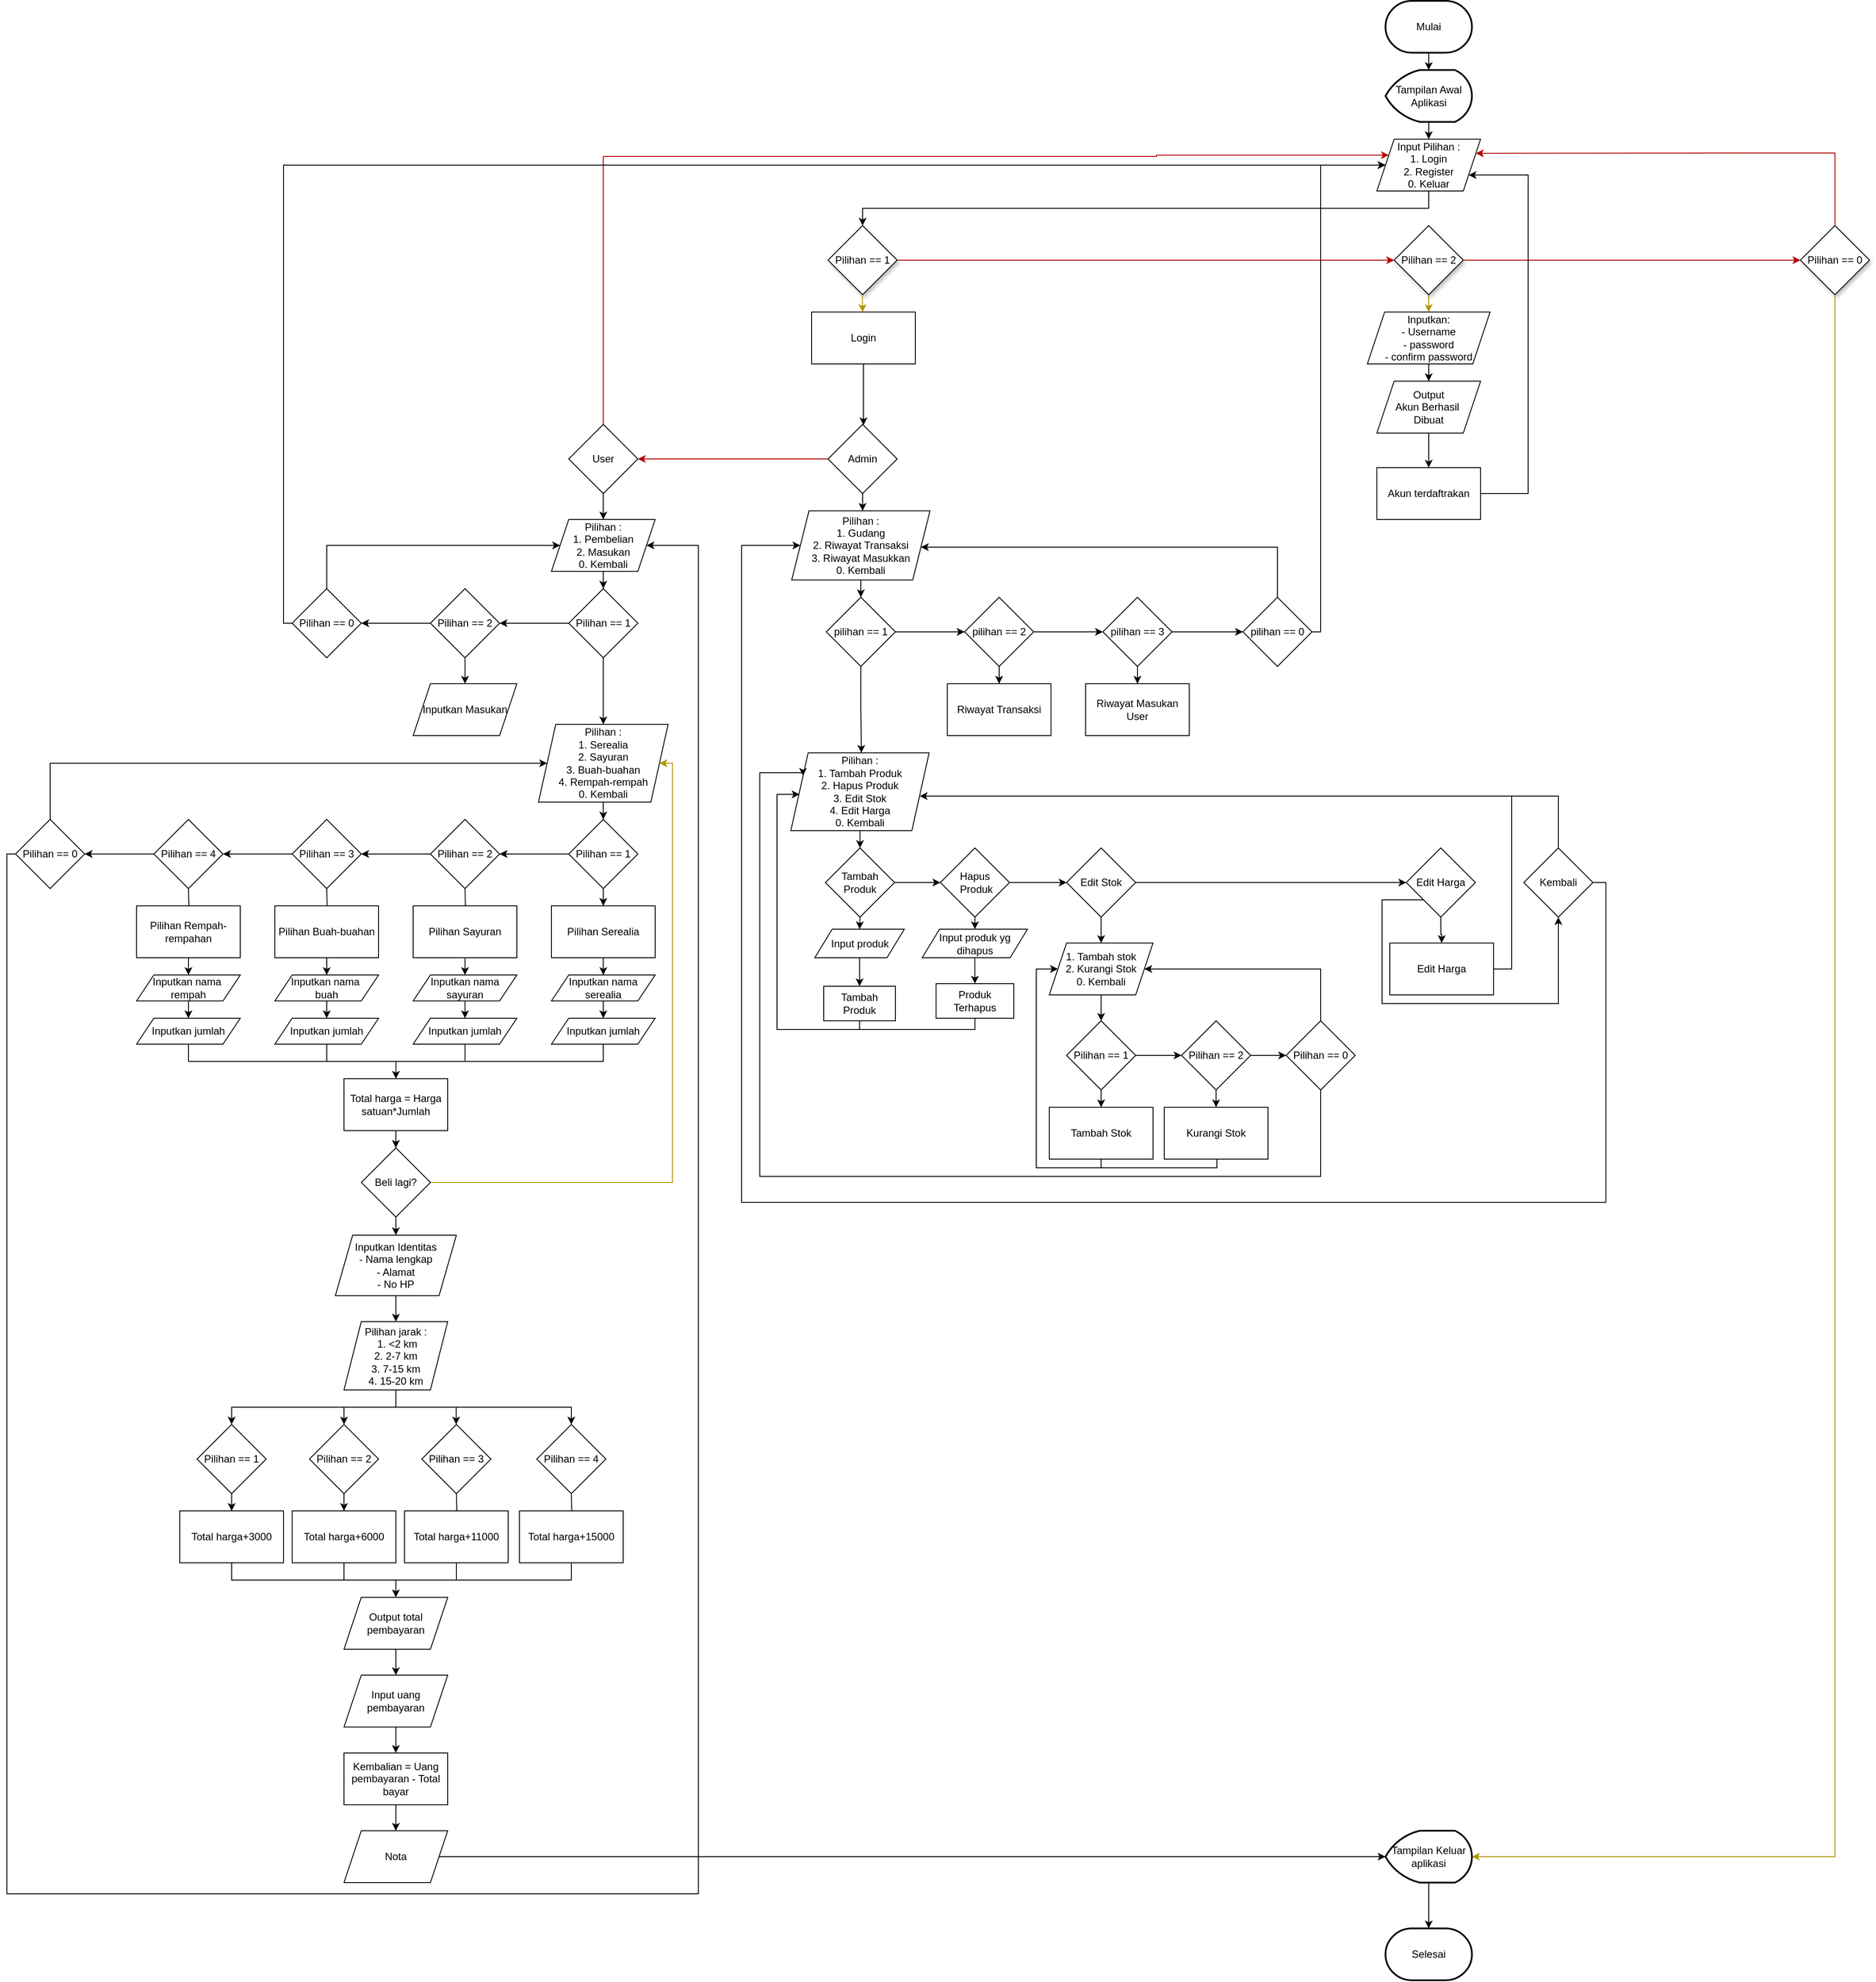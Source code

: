 <mxfile version="24.8.9">
  <diagram id="C5RBs43oDa-KdzZeNtuy" name="Page-1">
    <mxGraphModel dx="2420" dy="330" grid="1" gridSize="10" guides="1" tooltips="1" connect="1" arrows="1" fold="1" page="1" pageScale="1" pageWidth="827" pageHeight="1169" math="0" shadow="0">
      <root>
        <mxCell id="WIyWlLk6GJQsqaUBKTNV-0" />
        <mxCell id="WIyWlLk6GJQsqaUBKTNV-1" parent="WIyWlLk6GJQsqaUBKTNV-0" />
        <mxCell id="oaeBS7ytQZiVfYPkKsX--1" value="Mulai" style="strokeWidth=2;html=1;shape=mxgraph.flowchart.terminator;whiteSpace=wrap;" parent="WIyWlLk6GJQsqaUBKTNV-1" vertex="1">
          <mxGeometry x="75" y="20" width="100" height="60" as="geometry" />
        </mxCell>
        <mxCell id="oaeBS7ytQZiVfYPkKsX--2" value="" style="endArrow=classic;html=1;rounded=0;exitX=0.5;exitY=1;exitDx=0;exitDy=0;exitPerimeter=0;" parent="WIyWlLk6GJQsqaUBKTNV-1" source="oaeBS7ytQZiVfYPkKsX--10" target="oaeBS7ytQZiVfYPkKsX--3" edge="1">
          <mxGeometry width="50" height="50" relative="1" as="geometry">
            <mxPoint x="125" y="120" as="sourcePoint" />
            <mxPoint x="125" y="120" as="targetPoint" />
          </mxGeometry>
        </mxCell>
        <mxCell id="oaeBS7ytQZiVfYPkKsX--3" value="Input Pilihan :&lt;div&gt;1. Login&lt;/div&gt;&lt;div&gt;2. Register&lt;/div&gt;&lt;div&gt;0. Keluar&lt;/div&gt;" style="shape=parallelogram;perimeter=parallelogramPerimeter;whiteSpace=wrap;html=1;fixedSize=1;" parent="WIyWlLk6GJQsqaUBKTNV-1" vertex="1">
          <mxGeometry x="65" y="180" width="120" height="60" as="geometry" />
        </mxCell>
        <mxCell id="oaeBS7ytQZiVfYPkKsX--4" value="Pilihan == 1" style="rhombus;whiteSpace=wrap;html=1;shadow=1;" parent="WIyWlLk6GJQsqaUBKTNV-1" vertex="1">
          <mxGeometry x="-570" y="280" width="80" height="80" as="geometry" />
        </mxCell>
        <mxCell id="oaeBS7ytQZiVfYPkKsX--34" value="" style="edgeStyle=orthogonalEdgeStyle;rounded=0;orthogonalLoop=1;jettySize=auto;html=1;" parent="WIyWlLk6GJQsqaUBKTNV-1" source="oaeBS7ytQZiVfYPkKsX--8" target="oaeBS7ytQZiVfYPkKsX--33" edge="1">
          <mxGeometry relative="1" as="geometry">
            <Array as="points">
              <mxPoint x="-529" y="490" />
              <mxPoint x="-529" y="490" />
            </Array>
          </mxGeometry>
        </mxCell>
        <mxCell id="oaeBS7ytQZiVfYPkKsX--8" value="Login" style="rounded=0;whiteSpace=wrap;html=1;" parent="WIyWlLk6GJQsqaUBKTNV-1" vertex="1">
          <mxGeometry x="-589" y="380" width="120" height="60" as="geometry" />
        </mxCell>
        <mxCell id="oaeBS7ytQZiVfYPkKsX--11" value="" style="endArrow=classic;html=1;rounded=0;exitX=0.5;exitY=1;exitDx=0;exitDy=0;exitPerimeter=0;" parent="WIyWlLk6GJQsqaUBKTNV-1" source="oaeBS7ytQZiVfYPkKsX--1" target="oaeBS7ytQZiVfYPkKsX--10" edge="1">
          <mxGeometry width="50" height="50" relative="1" as="geometry">
            <mxPoint x="125" y="80" as="sourcePoint" />
            <mxPoint x="125" y="180" as="targetPoint" />
          </mxGeometry>
        </mxCell>
        <mxCell id="oaeBS7ytQZiVfYPkKsX--10" value="Tampilan Awal Aplikasi" style="strokeWidth=2;html=1;shape=mxgraph.flowchart.display;whiteSpace=wrap;" parent="WIyWlLk6GJQsqaUBKTNV-1" vertex="1">
          <mxGeometry x="75" y="100" width="100" height="60" as="geometry" />
        </mxCell>
        <mxCell id="oaeBS7ytQZiVfYPkKsX--14" value="" style="endArrow=classic;html=1;rounded=0;exitX=0.5;exitY=1;exitDx=0;exitDy=0;entryX=0.5;entryY=0;entryDx=0;entryDy=0;" parent="WIyWlLk6GJQsqaUBKTNV-1" source="oaeBS7ytQZiVfYPkKsX--3" target="oaeBS7ytQZiVfYPkKsX--4" edge="1">
          <mxGeometry width="50" height="50" relative="1" as="geometry">
            <mxPoint x="510" y="300" as="sourcePoint" />
            <mxPoint x="560" y="250" as="targetPoint" />
            <Array as="points">
              <mxPoint x="125" y="260" />
              <mxPoint x="30" y="260" />
              <mxPoint x="-84" y="260" />
              <mxPoint x="-530" y="260" />
            </Array>
          </mxGeometry>
        </mxCell>
        <mxCell id="oaeBS7ytQZiVfYPkKsX--26" value="" style="edgeStyle=orthogonalEdgeStyle;rounded=0;orthogonalLoop=1;jettySize=auto;html=1;fillColor=#e3c800;strokeColor=#B09500;" parent="WIyWlLk6GJQsqaUBKTNV-1" source="oaeBS7ytQZiVfYPkKsX--15" edge="1">
          <mxGeometry relative="1" as="geometry">
            <mxPoint x="125" y="380" as="targetPoint" />
          </mxGeometry>
        </mxCell>
        <mxCell id="oaeBS7ytQZiVfYPkKsX--15" value="Pilihan == 2" style="rhombus;whiteSpace=wrap;html=1;shadow=1;" parent="WIyWlLk6GJQsqaUBKTNV-1" vertex="1">
          <mxGeometry x="85" y="280" width="80" height="80" as="geometry" />
        </mxCell>
        <mxCell id="oaeBS7ytQZiVfYPkKsX--17" value="" style="endArrow=classic;html=1;rounded=0;entryX=0;entryY=0.5;entryDx=0;entryDy=0;strokeColor=#B20000;fillColor=#e51400;exitX=1;exitY=0.5;exitDx=0;exitDy=0;" parent="WIyWlLk6GJQsqaUBKTNV-1" source="oaeBS7ytQZiVfYPkKsX--4" target="oaeBS7ytQZiVfYPkKsX--15" edge="1">
          <mxGeometry width="50" height="50" relative="1" as="geometry">
            <mxPoint x="-44" y="319.68" as="sourcePoint" />
            <mxPoint x="56" y="319.68" as="targetPoint" />
          </mxGeometry>
        </mxCell>
        <mxCell id="oaeBS7ytQZiVfYPkKsX--18" value="Pilihan == 0" style="rhombus;whiteSpace=wrap;html=1;shadow=1;" parent="WIyWlLk6GJQsqaUBKTNV-1" vertex="1">
          <mxGeometry x="555" y="280" width="80" height="80" as="geometry" />
        </mxCell>
        <mxCell id="oaeBS7ytQZiVfYPkKsX--19" value="" style="endArrow=classic;html=1;rounded=0;fillColor=#e51400;strokeColor=#B20000;entryX=0;entryY=0.5;entryDx=0;entryDy=0;exitX=1;exitY=0.5;exitDx=0;exitDy=0;" parent="WIyWlLk6GJQsqaUBKTNV-1" source="oaeBS7ytQZiVfYPkKsX--15" target="oaeBS7ytQZiVfYPkKsX--18" edge="1">
          <mxGeometry width="50" height="50" relative="1" as="geometry">
            <mxPoint x="165" y="320" as="sourcePoint" />
            <mxPoint x="395" y="320" as="targetPoint" />
            <Array as="points">
              <mxPoint x="240" y="320" />
              <mxPoint x="310" y="320" />
              <mxPoint x="510" y="320" />
            </Array>
          </mxGeometry>
        </mxCell>
        <mxCell id="oaeBS7ytQZiVfYPkKsX--20" value="" style="endArrow=classic;html=1;rounded=0;fillColor=#e51400;strokeColor=#B20000;exitX=0.5;exitY=0;exitDx=0;exitDy=0;entryX=1;entryY=0.25;entryDx=0;entryDy=0;" parent="WIyWlLk6GJQsqaUBKTNV-1" source="oaeBS7ytQZiVfYPkKsX--18" target="oaeBS7ytQZiVfYPkKsX--3" edge="1">
          <mxGeometry width="50" height="50" relative="1" as="geometry">
            <mxPoint x="465" y="279.43" as="sourcePoint" />
            <mxPoint x="180" y="210" as="targetPoint" />
            <Array as="points">
              <mxPoint x="595" y="196" />
              <mxPoint x="530" y="196" />
            </Array>
          </mxGeometry>
        </mxCell>
        <mxCell id="oaeBS7ytQZiVfYPkKsX--22" value="" style="endArrow=classic;html=1;rounded=0;exitX=0.5;exitY=1;exitDx=0;exitDy=0;fillColor=#e3c800;strokeColor=#B09500;" parent="WIyWlLk6GJQsqaUBKTNV-1" edge="1">
          <mxGeometry width="50" height="50" relative="1" as="geometry">
            <mxPoint x="-530.3" y="360" as="sourcePoint" />
            <mxPoint x="-530" y="380" as="targetPoint" />
          </mxGeometry>
        </mxCell>
        <mxCell id="oaeBS7ytQZiVfYPkKsX--28" value="" style="endArrow=classic;html=1;rounded=0;fillColor=#e3c800;strokeColor=#B09500;exitX=0.5;exitY=1;exitDx=0;exitDy=0;" parent="WIyWlLk6GJQsqaUBKTNV-1" source="oaeBS7ytQZiVfYPkKsX--18" target="C2o_qSfPQcREUIjHfkqG-2" edge="1">
          <mxGeometry width="50" height="50" relative="1" as="geometry">
            <mxPoint x="595" y="280" as="sourcePoint" />
            <mxPoint x="250" y="2190" as="targetPoint" />
            <Array as="points">
              <mxPoint x="595" y="2167" />
            </Array>
          </mxGeometry>
        </mxCell>
        <mxCell id="oaeBS7ytQZiVfYPkKsX--38" value="" style="edgeStyle=orthogonalEdgeStyle;rounded=0;orthogonalLoop=1;jettySize=auto;html=1;fillColor=#e51400;strokeColor=#B20000;" parent="WIyWlLk6GJQsqaUBKTNV-1" source="oaeBS7ytQZiVfYPkKsX--33" target="oaeBS7ytQZiVfYPkKsX--37" edge="1">
          <mxGeometry relative="1" as="geometry" />
        </mxCell>
        <mxCell id="oaeBS7ytQZiVfYPkKsX--42" value="" style="edgeStyle=orthogonalEdgeStyle;rounded=0;orthogonalLoop=1;jettySize=auto;html=1;entryX=0.513;entryY=-0.006;entryDx=0;entryDy=0;entryPerimeter=0;" parent="WIyWlLk6GJQsqaUBKTNV-1" source="oaeBS7ytQZiVfYPkKsX--33" target="oaeBS7ytQZiVfYPkKsX--41" edge="1">
          <mxGeometry relative="1" as="geometry">
            <mxPoint x="-530" y="619" as="targetPoint" />
          </mxGeometry>
        </mxCell>
        <mxCell id="oaeBS7ytQZiVfYPkKsX--33" value="Admin" style="rhombus;whiteSpace=wrap;html=1;rounded=0;" parent="WIyWlLk6GJQsqaUBKTNV-1" vertex="1">
          <mxGeometry x="-570" y="510" width="80" height="80" as="geometry" />
        </mxCell>
        <mxCell id="oaeBS7ytQZiVfYPkKsX--40" value="" style="edgeStyle=orthogonalEdgeStyle;rounded=0;orthogonalLoop=1;jettySize=auto;html=1;entryX=0;entryY=0.25;entryDx=0;entryDy=0;fillColor=#e51400;strokeColor=#B20000;" parent="WIyWlLk6GJQsqaUBKTNV-1" source="oaeBS7ytQZiVfYPkKsX--37" target="oaeBS7ytQZiVfYPkKsX--3" edge="1">
          <mxGeometry relative="1" as="geometry">
            <mxPoint x="-190" y="320" as="targetPoint" />
            <Array as="points">
              <mxPoint x="-830" y="200" />
              <mxPoint x="-190" y="200" />
              <mxPoint x="-190" y="199" />
            </Array>
          </mxGeometry>
        </mxCell>
        <mxCell id="fInPHOs10w1q5SgEU8Ky-26" value="" style="edgeStyle=orthogonalEdgeStyle;rounded=0;orthogonalLoop=1;jettySize=auto;html=1;" parent="WIyWlLk6GJQsqaUBKTNV-1" source="oaeBS7ytQZiVfYPkKsX--37" target="fInPHOs10w1q5SgEU8Ky-25" edge="1">
          <mxGeometry relative="1" as="geometry" />
        </mxCell>
        <mxCell id="oaeBS7ytQZiVfYPkKsX--37" value="User" style="rhombus;whiteSpace=wrap;html=1;rounded=0;" parent="WIyWlLk6GJQsqaUBKTNV-1" vertex="1">
          <mxGeometry x="-870" y="510" width="80" height="80" as="geometry" />
        </mxCell>
        <mxCell id="oaeBS7ytQZiVfYPkKsX--44" value="" style="edgeStyle=orthogonalEdgeStyle;rounded=0;orthogonalLoop=1;jettySize=auto;html=1;" parent="WIyWlLk6GJQsqaUBKTNV-1" source="oaeBS7ytQZiVfYPkKsX--41" target="oaeBS7ytQZiVfYPkKsX--43" edge="1">
          <mxGeometry relative="1" as="geometry" />
        </mxCell>
        <mxCell id="oaeBS7ytQZiVfYPkKsX--41" value="&lt;div&gt;Pilihan :&lt;/div&gt;1. Gudang&lt;div&gt;2. Riwayat Transaksi&lt;/div&gt;&lt;div&gt;3. Riwayat Masukkan&lt;/div&gt;&lt;div&gt;0. Kembali&lt;/div&gt;" style="shape=parallelogram;perimeter=parallelogramPerimeter;whiteSpace=wrap;html=1;fixedSize=1;rounded=0;" parent="WIyWlLk6GJQsqaUBKTNV-1" vertex="1">
          <mxGeometry x="-612" y="610" width="160" height="80" as="geometry" />
        </mxCell>
        <mxCell id="oaeBS7ytQZiVfYPkKsX--46" value="" style="edgeStyle=orthogonalEdgeStyle;rounded=0;orthogonalLoop=1;jettySize=auto;html=1;entryX=0.51;entryY=-0.001;entryDx=0;entryDy=0;entryPerimeter=0;" parent="WIyWlLk6GJQsqaUBKTNV-1" source="oaeBS7ytQZiVfYPkKsX--43" target="oaeBS7ytQZiVfYPkKsX--47" edge="1">
          <mxGeometry relative="1" as="geometry">
            <mxPoint x="-532" y="887" as="targetPoint" />
          </mxGeometry>
        </mxCell>
        <mxCell id="fInPHOs10w1q5SgEU8Ky-10" value="" style="edgeStyle=orthogonalEdgeStyle;rounded=0;orthogonalLoop=1;jettySize=auto;html=1;" parent="WIyWlLk6GJQsqaUBKTNV-1" source="oaeBS7ytQZiVfYPkKsX--43" target="fInPHOs10w1q5SgEU8Ky-9" edge="1">
          <mxGeometry relative="1" as="geometry" />
        </mxCell>
        <mxCell id="oaeBS7ytQZiVfYPkKsX--43" value="pilihan == 1" style="rhombus;whiteSpace=wrap;html=1;rounded=0;" parent="WIyWlLk6GJQsqaUBKTNV-1" vertex="1">
          <mxGeometry x="-572" y="710" width="80" height="80" as="geometry" />
        </mxCell>
        <mxCell id="oaeBS7ytQZiVfYPkKsX--49" value="" style="edgeStyle=orthogonalEdgeStyle;rounded=0;orthogonalLoop=1;jettySize=auto;html=1;" parent="WIyWlLk6GJQsqaUBKTNV-1" source="oaeBS7ytQZiVfYPkKsX--47" target="oaeBS7ytQZiVfYPkKsX--48" edge="1">
          <mxGeometry relative="1" as="geometry" />
        </mxCell>
        <mxCell id="oaeBS7ytQZiVfYPkKsX--47" value="&lt;div&gt;Pilihan :&lt;/div&gt;1. Tambah Produk&lt;div&gt;2. Hapus Produk&lt;/div&gt;&lt;div&gt;3. Edit Stok&lt;/div&gt;&lt;div&gt;4. Edit Harga&lt;/div&gt;&lt;div&gt;0. Kembali&lt;/div&gt;" style="shape=parallelogram;perimeter=parallelogramPerimeter;whiteSpace=wrap;html=1;fixedSize=1;rounded=0;" parent="WIyWlLk6GJQsqaUBKTNV-1" vertex="1">
          <mxGeometry x="-613" y="890" width="160" height="90" as="geometry" />
        </mxCell>
        <mxCell id="oaeBS7ytQZiVfYPkKsX--56" value="" style="edgeStyle=orthogonalEdgeStyle;rounded=0;orthogonalLoop=1;jettySize=auto;html=1;" parent="WIyWlLk6GJQsqaUBKTNV-1" source="oaeBS7ytQZiVfYPkKsX--48" target="oaeBS7ytQZiVfYPkKsX--55" edge="1">
          <mxGeometry relative="1" as="geometry" />
        </mxCell>
        <mxCell id="oaeBS7ytQZiVfYPkKsX--48" value="Tambah Produk" style="rhombus;whiteSpace=wrap;html=1;rounded=0;" parent="WIyWlLk6GJQsqaUBKTNV-1" vertex="1">
          <mxGeometry x="-573" y="1000" width="80" height="80" as="geometry" />
        </mxCell>
        <mxCell id="oaeBS7ytQZiVfYPkKsX--53" value="" style="edgeStyle=orthogonalEdgeStyle;rounded=0;orthogonalLoop=1;jettySize=auto;html=1;entryX=0.063;entryY=0.6;entryDx=0;entryDy=0;entryPerimeter=0;exitX=0.5;exitY=1;exitDx=0;exitDy=0;" parent="WIyWlLk6GJQsqaUBKTNV-1" source="oaeBS7ytQZiVfYPkKsX--50" edge="1">
          <mxGeometry relative="1" as="geometry">
            <mxPoint x="-593" y="1342.023" as="sourcePoint" />
            <mxPoint x="-602.92" y="937.97" as="targetPoint" />
            <Array as="points">
              <mxPoint x="-534" y="1210" />
              <mxPoint x="-629" y="1210" />
              <mxPoint x="-629" y="938" />
            </Array>
          </mxGeometry>
        </mxCell>
        <mxCell id="oaeBS7ytQZiVfYPkKsX--50" value="Tambah Produk" style="whiteSpace=wrap;html=1;rounded=0;" parent="WIyWlLk6GJQsqaUBKTNV-1" vertex="1">
          <mxGeometry x="-575" y="1160" width="83" height="40" as="geometry" />
        </mxCell>
        <mxCell id="oaeBS7ytQZiVfYPkKsX--64" value="" style="edgeStyle=orthogonalEdgeStyle;rounded=0;orthogonalLoop=1;jettySize=auto;html=1;" parent="WIyWlLk6GJQsqaUBKTNV-1" source="oaeBS7ytQZiVfYPkKsX--55" target="oaeBS7ytQZiVfYPkKsX--63" edge="1">
          <mxGeometry relative="1" as="geometry" />
        </mxCell>
        <mxCell id="7kC5yKUowmW1RLrE1zP_-9" value="" style="edgeStyle=orthogonalEdgeStyle;rounded=0;orthogonalLoop=1;jettySize=auto;html=1;" edge="1" parent="WIyWlLk6GJQsqaUBKTNV-1" source="oaeBS7ytQZiVfYPkKsX--55" target="7kC5yKUowmW1RLrE1zP_-4">
          <mxGeometry relative="1" as="geometry">
            <Array as="points">
              <mxPoint x="-400" y="1090" />
              <mxPoint x="-400" y="1090" />
            </Array>
          </mxGeometry>
        </mxCell>
        <mxCell id="oaeBS7ytQZiVfYPkKsX--55" value="Hapus&lt;div&gt;&amp;nbsp;Produk&lt;/div&gt;" style="rhombus;whiteSpace=wrap;html=1;rounded=0;" parent="WIyWlLk6GJQsqaUBKTNV-1" vertex="1">
          <mxGeometry x="-440" y="1000" width="80" height="80" as="geometry" />
        </mxCell>
        <mxCell id="oaeBS7ytQZiVfYPkKsX--57" value="Produk Terhapus" style="whiteSpace=wrap;html=1;rounded=0;" parent="WIyWlLk6GJQsqaUBKTNV-1" vertex="1">
          <mxGeometry x="-445" y="1157" width="90" height="40" as="geometry" />
        </mxCell>
        <mxCell id="oaeBS7ytQZiVfYPkKsX--62" value="" style="endArrow=none;html=1;rounded=0;entryX=0.5;entryY=1;entryDx=0;entryDy=0;" parent="WIyWlLk6GJQsqaUBKTNV-1" target="oaeBS7ytQZiVfYPkKsX--57" edge="1">
          <mxGeometry width="50" height="50" relative="1" as="geometry">
            <mxPoint x="-533" y="1210" as="sourcePoint" />
            <mxPoint x="-400" y="1200" as="targetPoint" />
            <Array as="points">
              <mxPoint x="-400" y="1210" />
            </Array>
          </mxGeometry>
        </mxCell>
        <mxCell id="oaeBS7ytQZiVfYPkKsX--66" value="" style="edgeStyle=orthogonalEdgeStyle;rounded=0;orthogonalLoop=1;jettySize=auto;html=1;" parent="WIyWlLk6GJQsqaUBKTNV-1" source="oaeBS7ytQZiVfYPkKsX--63" target="oaeBS7ytQZiVfYPkKsX--65" edge="1">
          <mxGeometry relative="1" as="geometry" />
        </mxCell>
        <mxCell id="oaeBS7ytQZiVfYPkKsX--84" value="" style="edgeStyle=orthogonalEdgeStyle;rounded=0;orthogonalLoop=1;jettySize=auto;html=1;" parent="WIyWlLk6GJQsqaUBKTNV-1" source="oaeBS7ytQZiVfYPkKsX--63" target="oaeBS7ytQZiVfYPkKsX--83" edge="1">
          <mxGeometry relative="1" as="geometry" />
        </mxCell>
        <mxCell id="oaeBS7ytQZiVfYPkKsX--63" value="Edit Stok" style="rhombus;whiteSpace=wrap;html=1;rounded=0;" parent="WIyWlLk6GJQsqaUBKTNV-1" vertex="1">
          <mxGeometry x="-294" y="1000" width="80" height="80" as="geometry" />
        </mxCell>
        <mxCell id="oaeBS7ytQZiVfYPkKsX--68" value="" style="edgeStyle=orthogonalEdgeStyle;rounded=0;orthogonalLoop=1;jettySize=auto;html=1;" parent="WIyWlLk6GJQsqaUBKTNV-1" source="oaeBS7ytQZiVfYPkKsX--65" target="oaeBS7ytQZiVfYPkKsX--67" edge="1">
          <mxGeometry relative="1" as="geometry" />
        </mxCell>
        <mxCell id="oaeBS7ytQZiVfYPkKsX--65" value="1. Tambah stok&lt;div&gt;2. Kurangi Stok&lt;/div&gt;&lt;div&gt;0. Kembali&lt;/div&gt;" style="shape=parallelogram;perimeter=parallelogramPerimeter;whiteSpace=wrap;html=1;fixedSize=1;rounded=0;" parent="WIyWlLk6GJQsqaUBKTNV-1" vertex="1">
          <mxGeometry x="-314" y="1110" width="120" height="60" as="geometry" />
        </mxCell>
        <mxCell id="oaeBS7ytQZiVfYPkKsX--70" value="" style="edgeStyle=orthogonalEdgeStyle;rounded=0;orthogonalLoop=1;jettySize=auto;html=1;" parent="WIyWlLk6GJQsqaUBKTNV-1" source="oaeBS7ytQZiVfYPkKsX--67" target="oaeBS7ytQZiVfYPkKsX--69" edge="1">
          <mxGeometry relative="1" as="geometry" />
        </mxCell>
        <mxCell id="oaeBS7ytQZiVfYPkKsX--74" value="" style="edgeStyle=orthogonalEdgeStyle;rounded=0;orthogonalLoop=1;jettySize=auto;html=1;" parent="WIyWlLk6GJQsqaUBKTNV-1" source="oaeBS7ytQZiVfYPkKsX--67" target="oaeBS7ytQZiVfYPkKsX--73" edge="1">
          <mxGeometry relative="1" as="geometry" />
        </mxCell>
        <mxCell id="oaeBS7ytQZiVfYPkKsX--67" value="Pilihan == 1" style="rhombus;whiteSpace=wrap;html=1;rounded=0;" parent="WIyWlLk6GJQsqaUBKTNV-1" vertex="1">
          <mxGeometry x="-294" y="1200" width="80" height="80" as="geometry" />
        </mxCell>
        <mxCell id="oaeBS7ytQZiVfYPkKsX--72" value="" style="edgeStyle=orthogonalEdgeStyle;rounded=0;orthogonalLoop=1;jettySize=auto;html=1;entryX=0;entryY=0.5;entryDx=0;entryDy=0;exitX=0.5;exitY=1;exitDx=0;exitDy=0;" parent="WIyWlLk6GJQsqaUBKTNV-1" source="oaeBS7ytQZiVfYPkKsX--69" target="oaeBS7ytQZiVfYPkKsX--65" edge="1">
          <mxGeometry relative="1" as="geometry">
            <mxPoint x="-293" y="1120" as="targetPoint" />
            <Array as="points">
              <mxPoint x="-254" y="1370" />
              <mxPoint x="-329" y="1370" />
              <mxPoint x="-329" y="1140" />
            </Array>
          </mxGeometry>
        </mxCell>
        <mxCell id="oaeBS7ytQZiVfYPkKsX--69" value="Tambah Stok" style="whiteSpace=wrap;html=1;rounded=0;" parent="WIyWlLk6GJQsqaUBKTNV-1" vertex="1">
          <mxGeometry x="-314" y="1300" width="120" height="60" as="geometry" />
        </mxCell>
        <mxCell id="oaeBS7ytQZiVfYPkKsX--76" value="" style="edgeStyle=orthogonalEdgeStyle;rounded=0;orthogonalLoop=1;jettySize=auto;html=1;" parent="WIyWlLk6GJQsqaUBKTNV-1" source="oaeBS7ytQZiVfYPkKsX--73" target="oaeBS7ytQZiVfYPkKsX--75" edge="1">
          <mxGeometry relative="1" as="geometry" />
        </mxCell>
        <mxCell id="oaeBS7ytQZiVfYPkKsX--79" value="" style="edgeStyle=orthogonalEdgeStyle;rounded=0;orthogonalLoop=1;jettySize=auto;html=1;" parent="WIyWlLk6GJQsqaUBKTNV-1" source="oaeBS7ytQZiVfYPkKsX--73" target="oaeBS7ytQZiVfYPkKsX--78" edge="1">
          <mxGeometry relative="1" as="geometry" />
        </mxCell>
        <mxCell id="oaeBS7ytQZiVfYPkKsX--73" value="Pilihan == 2" style="rhombus;whiteSpace=wrap;html=1;rounded=0;" parent="WIyWlLk6GJQsqaUBKTNV-1" vertex="1">
          <mxGeometry x="-161" y="1200" width="80" height="80" as="geometry" />
        </mxCell>
        <mxCell id="oaeBS7ytQZiVfYPkKsX--75" value="Kurangi Stok" style="whiteSpace=wrap;html=1;rounded=0;" parent="WIyWlLk6GJQsqaUBKTNV-1" vertex="1">
          <mxGeometry x="-181" y="1300" width="120" height="60" as="geometry" />
        </mxCell>
        <mxCell id="oaeBS7ytQZiVfYPkKsX--77" value="" style="endArrow=none;html=1;rounded=0;" parent="WIyWlLk6GJQsqaUBKTNV-1" edge="1">
          <mxGeometry width="50" height="50" relative="1" as="geometry">
            <mxPoint x="-120" y="1360" as="sourcePoint" />
            <mxPoint x="-254" y="1370" as="targetPoint" />
            <Array as="points">
              <mxPoint x="-120" y="1370" />
            </Array>
          </mxGeometry>
        </mxCell>
        <mxCell id="oaeBS7ytQZiVfYPkKsX--81" value="" style="edgeStyle=orthogonalEdgeStyle;rounded=0;orthogonalLoop=1;jettySize=auto;html=1;entryX=0;entryY=0.25;entryDx=0;entryDy=0;" parent="WIyWlLk6GJQsqaUBKTNV-1" source="oaeBS7ytQZiVfYPkKsX--78" target="oaeBS7ytQZiVfYPkKsX--47" edge="1">
          <mxGeometry relative="1" as="geometry">
            <mxPoint x="-463" y="930" as="targetPoint" />
            <Array as="points">
              <mxPoint y="1380" />
              <mxPoint x="-649" y="1380" />
              <mxPoint x="-649" y="913" />
            </Array>
          </mxGeometry>
        </mxCell>
        <mxCell id="oaeBS7ytQZiVfYPkKsX--78" value="Pilihan == 0" style="rhombus;whiteSpace=wrap;html=1;rounded=0;" parent="WIyWlLk6GJQsqaUBKTNV-1" vertex="1">
          <mxGeometry x="-40" y="1200" width="80" height="80" as="geometry" />
        </mxCell>
        <mxCell id="oaeBS7ytQZiVfYPkKsX--82" value="" style="endArrow=classic;html=1;rounded=0;entryX=1;entryY=0.5;entryDx=0;entryDy=0;exitX=0.5;exitY=0;exitDx=0;exitDy=0;" parent="WIyWlLk6GJQsqaUBKTNV-1" source="oaeBS7ytQZiVfYPkKsX--78" target="oaeBS7ytQZiVfYPkKsX--65" edge="1">
          <mxGeometry width="50" height="50" relative="1" as="geometry">
            <mxPoint x="97" y="1190" as="sourcePoint" />
            <mxPoint x="-83" y="1050" as="targetPoint" />
            <Array as="points">
              <mxPoint y="1140" />
            </Array>
          </mxGeometry>
        </mxCell>
        <mxCell id="oaeBS7ytQZiVfYPkKsX--88" value="" style="edgeStyle=orthogonalEdgeStyle;rounded=0;orthogonalLoop=1;jettySize=auto;html=1;" parent="WIyWlLk6GJQsqaUBKTNV-1" source="oaeBS7ytQZiVfYPkKsX--83" target="oaeBS7ytQZiVfYPkKsX--87" edge="1">
          <mxGeometry relative="1" as="geometry" />
        </mxCell>
        <mxCell id="oaeBS7ytQZiVfYPkKsX--92" value="" style="edgeStyle=orthogonalEdgeStyle;rounded=0;orthogonalLoop=1;jettySize=auto;html=1;exitX=0;exitY=1;exitDx=0;exitDy=0;entryX=0.5;entryY=1;entryDx=0;entryDy=0;" parent="WIyWlLk6GJQsqaUBKTNV-1" source="oaeBS7ytQZiVfYPkKsX--83" target="oaeBS7ytQZiVfYPkKsX--91" edge="1">
          <mxGeometry relative="1" as="geometry">
            <mxPoint x="119" y="1040" as="sourcePoint" />
            <mxPoint x="275.037" y="1059.963" as="targetPoint" />
            <Array as="points">
              <mxPoint x="71" y="1060" />
              <mxPoint x="71" y="1180" />
              <mxPoint x="275" y="1180" />
            </Array>
          </mxGeometry>
        </mxCell>
        <mxCell id="oaeBS7ytQZiVfYPkKsX--83" value="Edit Harga" style="rhombus;whiteSpace=wrap;html=1;rounded=0;" parent="WIyWlLk6GJQsqaUBKTNV-1" vertex="1">
          <mxGeometry x="99" y="1000" width="80" height="80" as="geometry" />
        </mxCell>
        <mxCell id="oaeBS7ytQZiVfYPkKsX--90" value="" style="edgeStyle=orthogonalEdgeStyle;rounded=0;orthogonalLoop=1;jettySize=auto;html=1;entryX=0.932;entryY=0.556;entryDx=0;entryDy=0;exitX=1.001;exitY=0.52;exitDx=0;exitDy=0;exitPerimeter=0;entryPerimeter=0;" parent="WIyWlLk6GJQsqaUBKTNV-1" source="oaeBS7ytQZiVfYPkKsX--87" target="oaeBS7ytQZiVfYPkKsX--47" edge="1">
          <mxGeometry relative="1" as="geometry">
            <mxPoint x="211.47" y="1147.86" as="sourcePoint" />
            <mxPoint x="-449.97" y="921.32" as="targetPoint" />
            <Array as="points">
              <mxPoint x="200" y="1140" />
              <mxPoint x="221" y="1140" />
              <mxPoint x="221" y="940" />
            </Array>
          </mxGeometry>
        </mxCell>
        <mxCell id="oaeBS7ytQZiVfYPkKsX--87" value="Edit Harga" style="whiteSpace=wrap;html=1;rounded=0;" parent="WIyWlLk6GJQsqaUBKTNV-1" vertex="1">
          <mxGeometry x="80" y="1110" width="120" height="60" as="geometry" />
        </mxCell>
        <mxCell id="oaeBS7ytQZiVfYPkKsX--94" value="" style="edgeStyle=orthogonalEdgeStyle;rounded=0;orthogonalLoop=1;jettySize=auto;html=1;exitX=1;exitY=0.5;exitDx=0;exitDy=0;" parent="WIyWlLk6GJQsqaUBKTNV-1" source="oaeBS7ytQZiVfYPkKsX--91" target="oaeBS7ytQZiVfYPkKsX--41" edge="1">
          <mxGeometry relative="1" as="geometry">
            <mxPoint x="-670" y="650" as="targetPoint" />
            <Array as="points">
              <mxPoint x="330" y="1040" />
              <mxPoint x="330" y="1410" />
              <mxPoint x="-670" y="1410" />
              <mxPoint x="-670" y="650" />
            </Array>
            <mxPoint x="320" y="1040" as="sourcePoint" />
          </mxGeometry>
        </mxCell>
        <mxCell id="oaeBS7ytQZiVfYPkKsX--91" value="Kembali" style="rhombus;whiteSpace=wrap;html=1;rounded=0;" parent="WIyWlLk6GJQsqaUBKTNV-1" vertex="1">
          <mxGeometry x="235" y="1000" width="80" height="80" as="geometry" />
        </mxCell>
        <mxCell id="oaeBS7ytQZiVfYPkKsX--97" value="" style="endArrow=none;html=1;rounded=0;exitX=0.5;exitY=0;exitDx=0;exitDy=0;" parent="WIyWlLk6GJQsqaUBKTNV-1" source="oaeBS7ytQZiVfYPkKsX--91" edge="1">
          <mxGeometry width="50" height="50" relative="1" as="geometry">
            <mxPoint x="496" y="1040" as="sourcePoint" />
            <mxPoint x="220" y="940" as="targetPoint" />
            <Array as="points">
              <mxPoint x="275" y="970" />
              <mxPoint x="275" y="940" />
              <mxPoint x="250" y="940" />
            </Array>
          </mxGeometry>
        </mxCell>
        <mxCell id="fInPHOs10w1q5SgEU8Ky-12" value="" style="edgeStyle=orthogonalEdgeStyle;rounded=0;orthogonalLoop=1;jettySize=auto;html=1;" parent="WIyWlLk6GJQsqaUBKTNV-1" source="fInPHOs10w1q5SgEU8Ky-9" target="fInPHOs10w1q5SgEU8Ky-11" edge="1">
          <mxGeometry relative="1" as="geometry" />
        </mxCell>
        <mxCell id="fInPHOs10w1q5SgEU8Ky-14" value="" style="edgeStyle=orthogonalEdgeStyle;rounded=0;orthogonalLoop=1;jettySize=auto;html=1;" parent="WIyWlLk6GJQsqaUBKTNV-1" source="fInPHOs10w1q5SgEU8Ky-9" target="fInPHOs10w1q5SgEU8Ky-13" edge="1">
          <mxGeometry relative="1" as="geometry" />
        </mxCell>
        <mxCell id="fInPHOs10w1q5SgEU8Ky-9" value="pilihan == 2" style="rhombus;whiteSpace=wrap;html=1;rounded=0;" parent="WIyWlLk6GJQsqaUBKTNV-1" vertex="1">
          <mxGeometry x="-412" y="710" width="80" height="80" as="geometry" />
        </mxCell>
        <mxCell id="fInPHOs10w1q5SgEU8Ky-11" value="Riwayat Transaksi" style="whiteSpace=wrap;html=1;rounded=0;" parent="WIyWlLk6GJQsqaUBKTNV-1" vertex="1">
          <mxGeometry x="-432" y="810" width="120" height="60" as="geometry" />
        </mxCell>
        <mxCell id="fInPHOs10w1q5SgEU8Ky-16" value="" style="edgeStyle=orthogonalEdgeStyle;rounded=0;orthogonalLoop=1;jettySize=auto;html=1;" parent="WIyWlLk6GJQsqaUBKTNV-1" source="fInPHOs10w1q5SgEU8Ky-13" target="fInPHOs10w1q5SgEU8Ky-15" edge="1">
          <mxGeometry relative="1" as="geometry" />
        </mxCell>
        <mxCell id="fInPHOs10w1q5SgEU8Ky-18" value="" style="edgeStyle=orthogonalEdgeStyle;rounded=0;orthogonalLoop=1;jettySize=auto;html=1;" parent="WIyWlLk6GJQsqaUBKTNV-1" source="fInPHOs10w1q5SgEU8Ky-13" target="oaeBS7ytQZiVfYPkKsX--41" edge="1">
          <mxGeometry relative="1" as="geometry">
            <mxPoint x="-212" y="590" as="targetPoint" />
            <Array as="points">
              <mxPoint x="-50" y="750" />
              <mxPoint x="-50" y="652" />
            </Array>
          </mxGeometry>
        </mxCell>
        <mxCell id="fInPHOs10w1q5SgEU8Ky-20" value="" style="edgeStyle=orthogonalEdgeStyle;rounded=0;orthogonalLoop=1;jettySize=auto;html=1;" parent="WIyWlLk6GJQsqaUBKTNV-1" source="fInPHOs10w1q5SgEU8Ky-13" target="fInPHOs10w1q5SgEU8Ky-19" edge="1">
          <mxGeometry relative="1" as="geometry" />
        </mxCell>
        <mxCell id="fInPHOs10w1q5SgEU8Ky-13" value="pilihan == 3" style="rhombus;whiteSpace=wrap;html=1;rounded=0;" parent="WIyWlLk6GJQsqaUBKTNV-1" vertex="1">
          <mxGeometry x="-252" y="710" width="80" height="80" as="geometry" />
        </mxCell>
        <mxCell id="fInPHOs10w1q5SgEU8Ky-15" value="Riwayat Masukan User" style="whiteSpace=wrap;html=1;rounded=0;" parent="WIyWlLk6GJQsqaUBKTNV-1" vertex="1">
          <mxGeometry x="-272" y="810" width="120" height="60" as="geometry" />
        </mxCell>
        <mxCell id="fInPHOs10w1q5SgEU8Ky-23" value="" style="edgeStyle=orthogonalEdgeStyle;rounded=0;orthogonalLoop=1;jettySize=auto;html=1;entryX=0;entryY=0.5;entryDx=0;entryDy=0;" parent="WIyWlLk6GJQsqaUBKTNV-1" source="fInPHOs10w1q5SgEU8Ky-19" target="oaeBS7ytQZiVfYPkKsX--3" edge="1">
          <mxGeometry relative="1" as="geometry">
            <mxPoint x="-480" y="550" as="targetPoint" />
            <Array as="points">
              <mxPoint y="750" />
              <mxPoint y="210" />
            </Array>
          </mxGeometry>
        </mxCell>
        <mxCell id="fInPHOs10w1q5SgEU8Ky-19" value="pilihan == 0" style="rhombus;whiteSpace=wrap;html=1;rounded=0;" parent="WIyWlLk6GJQsqaUBKTNV-1" vertex="1">
          <mxGeometry x="-90" y="710" width="80" height="80" as="geometry" />
        </mxCell>
        <mxCell id="fInPHOs10w1q5SgEU8Ky-28" value="" style="edgeStyle=orthogonalEdgeStyle;rounded=0;orthogonalLoop=1;jettySize=auto;html=1;" parent="WIyWlLk6GJQsqaUBKTNV-1" source="fInPHOs10w1q5SgEU8Ky-25" target="fInPHOs10w1q5SgEU8Ky-27" edge="1">
          <mxGeometry relative="1" as="geometry" />
        </mxCell>
        <mxCell id="fInPHOs10w1q5SgEU8Ky-25" value="Pilihan :&lt;div&gt;1. Pembelian&lt;/div&gt;&lt;div&gt;2. Masukan&lt;/div&gt;&lt;div&gt;0. Kembali&lt;/div&gt;" style="shape=parallelogram;perimeter=parallelogramPerimeter;whiteSpace=wrap;html=1;fixedSize=1;rounded=0;" parent="WIyWlLk6GJQsqaUBKTNV-1" vertex="1">
          <mxGeometry x="-890" y="620" width="120" height="60" as="geometry" />
        </mxCell>
        <mxCell id="fInPHOs10w1q5SgEU8Ky-30" value="" style="edgeStyle=orthogonalEdgeStyle;rounded=0;orthogonalLoop=1;jettySize=auto;html=1;exitX=0.5;exitY=1;exitDx=0;exitDy=0;" parent="WIyWlLk6GJQsqaUBKTNV-1" source="fInPHOs10w1q5SgEU8Ky-27" edge="1">
          <mxGeometry relative="1" as="geometry">
            <mxPoint x="-830" y="857" as="targetPoint" />
            <mxPoint x="-830" y="827" as="sourcePoint" />
          </mxGeometry>
        </mxCell>
        <mxCell id="3hQ_ovhgMq57R1gWeOS9-1" value="" style="edgeStyle=orthogonalEdgeStyle;rounded=0;orthogonalLoop=1;jettySize=auto;html=1;" parent="WIyWlLk6GJQsqaUBKTNV-1" source="fInPHOs10w1q5SgEU8Ky-27" target="3hQ_ovhgMq57R1gWeOS9-0" edge="1">
          <mxGeometry relative="1" as="geometry" />
        </mxCell>
        <mxCell id="fInPHOs10w1q5SgEU8Ky-27" value="Pilihan == 1" style="rhombus;whiteSpace=wrap;html=1;rounded=0;" parent="WIyWlLk6GJQsqaUBKTNV-1" vertex="1">
          <mxGeometry x="-870" y="700" width="80" height="80" as="geometry" />
        </mxCell>
        <mxCell id="fInPHOs10w1q5SgEU8Ky-42" value="" style="edgeStyle=orthogonalEdgeStyle;rounded=0;orthogonalLoop=1;jettySize=auto;html=1;" parent="WIyWlLk6GJQsqaUBKTNV-1" source="fInPHOs10w1q5SgEU8Ky-39" target="fInPHOs10w1q5SgEU8Ky-41" edge="1">
          <mxGeometry relative="1" as="geometry" />
        </mxCell>
        <mxCell id="fInPHOs10w1q5SgEU8Ky-39" value="Pilihan :&lt;div&gt;1. Serealia&lt;/div&gt;&lt;div&gt;2. Sayuran&lt;/div&gt;&lt;div&gt;3. Buah-buahan&lt;/div&gt;&lt;div&gt;4. Rempah-rempah&lt;/div&gt;&lt;div&gt;0. Kembali&lt;/div&gt;" style="shape=parallelogram;perimeter=parallelogramPerimeter;whiteSpace=wrap;html=1;fixedSize=1;rounded=0;" parent="WIyWlLk6GJQsqaUBKTNV-1" vertex="1">
          <mxGeometry x="-905" y="857" width="150" height="90" as="geometry" />
        </mxCell>
        <mxCell id="fInPHOs10w1q5SgEU8Ky-44" value="" style="edgeStyle=orthogonalEdgeStyle;rounded=0;orthogonalLoop=1;jettySize=auto;html=1;" parent="WIyWlLk6GJQsqaUBKTNV-1" source="fInPHOs10w1q5SgEU8Ky-41" target="fInPHOs10w1q5SgEU8Ky-43" edge="1">
          <mxGeometry relative="1" as="geometry" />
        </mxCell>
        <mxCell id="fInPHOs10w1q5SgEU8Ky-48" value="" style="edgeStyle=orthogonalEdgeStyle;rounded=0;orthogonalLoop=1;jettySize=auto;html=1;" parent="WIyWlLk6GJQsqaUBKTNV-1" source="fInPHOs10w1q5SgEU8Ky-41" target="fInPHOs10w1q5SgEU8Ky-47" edge="1">
          <mxGeometry relative="1" as="geometry" />
        </mxCell>
        <mxCell id="fInPHOs10w1q5SgEU8Ky-41" value="Pilihan == 1" style="rhombus;whiteSpace=wrap;html=1;rounded=0;" parent="WIyWlLk6GJQsqaUBKTNV-1" vertex="1">
          <mxGeometry x="-870" y="967" width="80" height="80" as="geometry" />
        </mxCell>
        <mxCell id="fInPHOs10w1q5SgEU8Ky-46" value="" style="edgeStyle=orthogonalEdgeStyle;rounded=0;orthogonalLoop=1;jettySize=auto;html=1;" parent="WIyWlLk6GJQsqaUBKTNV-1" source="fInPHOs10w1q5SgEU8Ky-43" target="fInPHOs10w1q5SgEU8Ky-45" edge="1">
          <mxGeometry relative="1" as="geometry" />
        </mxCell>
        <mxCell id="fInPHOs10w1q5SgEU8Ky-43" value="Pilihan Serealia" style="whiteSpace=wrap;html=1;rounded=0;" parent="WIyWlLk6GJQsqaUBKTNV-1" vertex="1">
          <mxGeometry x="-890" y="1067" width="120" height="60" as="geometry" />
        </mxCell>
        <mxCell id="fInPHOs10w1q5SgEU8Ky-119" value="" style="edgeStyle=orthogonalEdgeStyle;rounded=0;orthogonalLoop=1;jettySize=auto;html=1;" parent="WIyWlLk6GJQsqaUBKTNV-1" source="fInPHOs10w1q5SgEU8Ky-45" target="fInPHOs10w1q5SgEU8Ky-118" edge="1">
          <mxGeometry relative="1" as="geometry" />
        </mxCell>
        <mxCell id="fInPHOs10w1q5SgEU8Ky-45" value="Inputkan nama serealia" style="shape=parallelogram;perimeter=parallelogramPerimeter;whiteSpace=wrap;html=1;fixedSize=1;rounded=0;" parent="WIyWlLk6GJQsqaUBKTNV-1" vertex="1">
          <mxGeometry x="-890" y="1147" width="120" height="30" as="geometry" />
        </mxCell>
        <mxCell id="fInPHOs10w1q5SgEU8Ky-58" value="" style="edgeStyle=orthogonalEdgeStyle;rounded=0;orthogonalLoop=1;jettySize=auto;html=1;" parent="WIyWlLk6GJQsqaUBKTNV-1" source="fInPHOs10w1q5SgEU8Ky-47" target="fInPHOs10w1q5SgEU8Ky-57" edge="1">
          <mxGeometry relative="1" as="geometry" />
        </mxCell>
        <mxCell id="fInPHOs10w1q5SgEU8Ky-47" value="Pilihan == 2" style="rhombus;whiteSpace=wrap;html=1;rounded=0;" parent="WIyWlLk6GJQsqaUBKTNV-1" vertex="1">
          <mxGeometry x="-1030" y="967" width="80" height="80" as="geometry" />
        </mxCell>
        <mxCell id="fInPHOs10w1q5SgEU8Ky-49" value="" style="edgeStyle=orthogonalEdgeStyle;rounded=0;orthogonalLoop=1;jettySize=auto;html=1;" parent="WIyWlLk6GJQsqaUBKTNV-1" target="fInPHOs10w1q5SgEU8Ky-51" edge="1">
          <mxGeometry relative="1" as="geometry">
            <mxPoint x="-990" y="1047" as="sourcePoint" />
          </mxGeometry>
        </mxCell>
        <mxCell id="fInPHOs10w1q5SgEU8Ky-50" value="" style="edgeStyle=orthogonalEdgeStyle;rounded=0;orthogonalLoop=1;jettySize=auto;html=1;" parent="WIyWlLk6GJQsqaUBKTNV-1" source="fInPHOs10w1q5SgEU8Ky-51" target="fInPHOs10w1q5SgEU8Ky-52" edge="1">
          <mxGeometry relative="1" as="geometry" />
        </mxCell>
        <mxCell id="fInPHOs10w1q5SgEU8Ky-51" value="Pilihan Sayuran" style="whiteSpace=wrap;html=1;rounded=0;" parent="WIyWlLk6GJQsqaUBKTNV-1" vertex="1">
          <mxGeometry x="-1050" y="1067" width="120" height="60" as="geometry" />
        </mxCell>
        <mxCell id="fInPHOs10w1q5SgEU8Ky-114" value="" style="edgeStyle=orthogonalEdgeStyle;rounded=0;orthogonalLoop=1;jettySize=auto;html=1;" parent="WIyWlLk6GJQsqaUBKTNV-1" source="fInPHOs10w1q5SgEU8Ky-52" target="fInPHOs10w1q5SgEU8Ky-111" edge="1">
          <mxGeometry relative="1" as="geometry" />
        </mxCell>
        <mxCell id="fInPHOs10w1q5SgEU8Ky-52" value="Inputkan nama sayuran" style="shape=parallelogram;perimeter=parallelogramPerimeter;whiteSpace=wrap;html=1;fixedSize=1;rounded=0;" parent="WIyWlLk6GJQsqaUBKTNV-1" vertex="1">
          <mxGeometry x="-1050" y="1147" width="120" height="30" as="geometry" />
        </mxCell>
        <mxCell id="fInPHOs10w1q5SgEU8Ky-68" value="" style="edgeStyle=orthogonalEdgeStyle;rounded=0;orthogonalLoop=1;jettySize=auto;html=1;" parent="WIyWlLk6GJQsqaUBKTNV-1" source="fInPHOs10w1q5SgEU8Ky-57" target="fInPHOs10w1q5SgEU8Ky-67" edge="1">
          <mxGeometry relative="1" as="geometry" />
        </mxCell>
        <mxCell id="fInPHOs10w1q5SgEU8Ky-57" value="Pilihan == 3" style="rhombus;whiteSpace=wrap;html=1;rounded=0;" parent="WIyWlLk6GJQsqaUBKTNV-1" vertex="1">
          <mxGeometry x="-1190" y="967" width="80" height="80" as="geometry" />
        </mxCell>
        <mxCell id="fInPHOs10w1q5SgEU8Ky-63" value="" style="edgeStyle=orthogonalEdgeStyle;rounded=0;orthogonalLoop=1;jettySize=auto;html=1;" parent="WIyWlLk6GJQsqaUBKTNV-1" target="fInPHOs10w1q5SgEU8Ky-65" edge="1">
          <mxGeometry relative="1" as="geometry">
            <mxPoint x="-1150" y="1047" as="sourcePoint" />
          </mxGeometry>
        </mxCell>
        <mxCell id="fInPHOs10w1q5SgEU8Ky-64" value="" style="edgeStyle=orthogonalEdgeStyle;rounded=0;orthogonalLoop=1;jettySize=auto;html=1;" parent="WIyWlLk6GJQsqaUBKTNV-1" source="fInPHOs10w1q5SgEU8Ky-65" target="fInPHOs10w1q5SgEU8Ky-66" edge="1">
          <mxGeometry relative="1" as="geometry" />
        </mxCell>
        <mxCell id="fInPHOs10w1q5SgEU8Ky-65" value="Pilihan Buah-buahan" style="whiteSpace=wrap;html=1;rounded=0;" parent="WIyWlLk6GJQsqaUBKTNV-1" vertex="1">
          <mxGeometry x="-1210" y="1067" width="120" height="60" as="geometry" />
        </mxCell>
        <mxCell id="fInPHOs10w1q5SgEU8Ky-90" value="" style="edgeStyle=orthogonalEdgeStyle;rounded=0;orthogonalLoop=1;jettySize=auto;html=1;" parent="WIyWlLk6GJQsqaUBKTNV-1" source="fInPHOs10w1q5SgEU8Ky-107" edge="1">
          <mxGeometry relative="1" as="geometry">
            <mxPoint x="-1069.933" y="1267" as="targetPoint" />
            <Array as="points">
              <mxPoint x="-1070" y="1247" />
            </Array>
          </mxGeometry>
        </mxCell>
        <mxCell id="fInPHOs10w1q5SgEU8Ky-66" value="Inputkan nama&amp;nbsp;&lt;div&gt;buah&lt;/div&gt;" style="shape=parallelogram;perimeter=parallelogramPerimeter;whiteSpace=wrap;html=1;fixedSize=1;rounded=0;" parent="WIyWlLk6GJQsqaUBKTNV-1" vertex="1">
          <mxGeometry x="-1210" y="1147" width="120" height="30" as="geometry" />
        </mxCell>
        <mxCell id="fInPHOs10w1q5SgEU8Ky-78" value="" style="edgeStyle=orthogonalEdgeStyle;rounded=0;orthogonalLoop=1;jettySize=auto;html=1;" parent="WIyWlLk6GJQsqaUBKTNV-1" source="fInPHOs10w1q5SgEU8Ky-67" target="fInPHOs10w1q5SgEU8Ky-77" edge="1">
          <mxGeometry relative="1" as="geometry" />
        </mxCell>
        <mxCell id="fInPHOs10w1q5SgEU8Ky-67" value="Pilihan == 4" style="rhombus;whiteSpace=wrap;html=1;rounded=0;" parent="WIyWlLk6GJQsqaUBKTNV-1" vertex="1">
          <mxGeometry x="-1350" y="967" width="80" height="80" as="geometry" />
        </mxCell>
        <mxCell id="fInPHOs10w1q5SgEU8Ky-69" value="" style="edgeStyle=orthogonalEdgeStyle;rounded=0;orthogonalLoop=1;jettySize=auto;html=1;" parent="WIyWlLk6GJQsqaUBKTNV-1" target="fInPHOs10w1q5SgEU8Ky-71" edge="1">
          <mxGeometry relative="1" as="geometry">
            <mxPoint x="-1310" y="1047" as="sourcePoint" />
          </mxGeometry>
        </mxCell>
        <mxCell id="fInPHOs10w1q5SgEU8Ky-70" value="" style="edgeStyle=orthogonalEdgeStyle;rounded=0;orthogonalLoop=1;jettySize=auto;html=1;" parent="WIyWlLk6GJQsqaUBKTNV-1" source="fInPHOs10w1q5SgEU8Ky-71" target="fInPHOs10w1q5SgEU8Ky-72" edge="1">
          <mxGeometry relative="1" as="geometry" />
        </mxCell>
        <mxCell id="fInPHOs10w1q5SgEU8Ky-71" value="Pilihan Rempah-rempahan" style="whiteSpace=wrap;html=1;rounded=0;" parent="WIyWlLk6GJQsqaUBKTNV-1" vertex="1">
          <mxGeometry x="-1370" y="1067" width="120" height="60" as="geometry" />
        </mxCell>
        <mxCell id="fInPHOs10w1q5SgEU8Ky-105" value="" style="edgeStyle=orthogonalEdgeStyle;rounded=0;orthogonalLoop=1;jettySize=auto;html=1;" parent="WIyWlLk6GJQsqaUBKTNV-1" source="fInPHOs10w1q5SgEU8Ky-72" target="fInPHOs10w1q5SgEU8Ky-104" edge="1">
          <mxGeometry relative="1" as="geometry" />
        </mxCell>
        <mxCell id="fInPHOs10w1q5SgEU8Ky-72" value="Inputkan nama&amp;nbsp;&lt;div&gt;rempah&lt;/div&gt;" style="shape=parallelogram;perimeter=parallelogramPerimeter;whiteSpace=wrap;html=1;fixedSize=1;rounded=0;" parent="WIyWlLk6GJQsqaUBKTNV-1" vertex="1">
          <mxGeometry x="-1370" y="1147" width="120" height="30" as="geometry" />
        </mxCell>
        <mxCell id="fInPHOs10w1q5SgEU8Ky-85" value="" style="edgeStyle=orthogonalEdgeStyle;rounded=0;orthogonalLoop=1;jettySize=auto;html=1;entryX=1;entryY=0.5;entryDx=0;entryDy=0;" parent="WIyWlLk6GJQsqaUBKTNV-1" source="fInPHOs10w1q5SgEU8Ky-77" target="fInPHOs10w1q5SgEU8Ky-25" edge="1">
          <mxGeometry relative="1" as="geometry">
            <mxPoint x="-1470" y="800" as="targetPoint" />
            <Array as="points">
              <mxPoint x="-1520" y="1007" />
              <mxPoint x="-1520" y="2210" />
              <mxPoint x="-720" y="2210" />
              <mxPoint x="-720" y="650" />
            </Array>
          </mxGeometry>
        </mxCell>
        <mxCell id="fInPHOs10w1q5SgEU8Ky-87" value="" style="edgeStyle=orthogonalEdgeStyle;rounded=0;orthogonalLoop=1;jettySize=auto;html=1;entryX=0;entryY=0.5;entryDx=0;entryDy=0;" parent="WIyWlLk6GJQsqaUBKTNV-1" source="fInPHOs10w1q5SgEU8Ky-77" target="fInPHOs10w1q5SgEU8Ky-39" edge="1">
          <mxGeometry relative="1" as="geometry">
            <mxPoint x="-1470" y="847" as="targetPoint" />
            <Array as="points">
              <mxPoint x="-1470" y="902" />
            </Array>
          </mxGeometry>
        </mxCell>
        <mxCell id="fInPHOs10w1q5SgEU8Ky-77" value="Pilihan == 0" style="rhombus;whiteSpace=wrap;html=1;rounded=0;" parent="WIyWlLk6GJQsqaUBKTNV-1" vertex="1">
          <mxGeometry x="-1510" y="967" width="80" height="80" as="geometry" />
        </mxCell>
        <mxCell id="fInPHOs10w1q5SgEU8Ky-91" value="" style="endArrow=none;html=1;rounded=0;" parent="WIyWlLk6GJQsqaUBKTNV-1" edge="1">
          <mxGeometry width="50" height="50" relative="1" as="geometry">
            <mxPoint x="-1310" y="1247" as="sourcePoint" />
            <mxPoint x="-1150" y="1247" as="targetPoint" />
            <Array as="points" />
          </mxGeometry>
        </mxCell>
        <mxCell id="fInPHOs10w1q5SgEU8Ky-93" value="" style="endArrow=none;html=1;rounded=0;exitX=0.5;exitY=1;exitDx=0;exitDy=0;" parent="WIyWlLk6GJQsqaUBKTNV-1" source="fInPHOs10w1q5SgEU8Ky-118" edge="1">
          <mxGeometry width="50" height="50" relative="1" as="geometry">
            <mxPoint x="-840" y="1227" as="sourcePoint" />
            <mxPoint x="-1070" y="1247" as="targetPoint" />
            <Array as="points">
              <mxPoint x="-830" y="1247" />
              <mxPoint x="-840" y="1247" />
            </Array>
          </mxGeometry>
        </mxCell>
        <mxCell id="fInPHOs10w1q5SgEU8Ky-97" value="" style="edgeStyle=orthogonalEdgeStyle;rounded=0;orthogonalLoop=1;jettySize=auto;html=1;entryX=1;entryY=0.5;entryDx=0;entryDy=0;fillColor=#e3c800;strokeColor=#B09500;" parent="WIyWlLk6GJQsqaUBKTNV-1" source="fInPHOs10w1q5SgEU8Ky-95" target="fInPHOs10w1q5SgEU8Ky-39" edge="1">
          <mxGeometry relative="1" as="geometry">
            <mxPoint x="-910" y="1307" as="targetPoint" />
            <Array as="points">
              <mxPoint x="-750" y="1387" />
              <mxPoint x="-750" y="902" />
            </Array>
          </mxGeometry>
        </mxCell>
        <mxCell id="fInPHOs10w1q5SgEU8Ky-101" value="" style="edgeStyle=orthogonalEdgeStyle;rounded=0;orthogonalLoop=1;jettySize=auto;html=1;" parent="WIyWlLk6GJQsqaUBKTNV-1" source="fInPHOs10w1q5SgEU8Ky-95" target="fInPHOs10w1q5SgEU8Ky-100" edge="1">
          <mxGeometry relative="1" as="geometry" />
        </mxCell>
        <mxCell id="fInPHOs10w1q5SgEU8Ky-95" value="Beli lagi?" style="rhombus;whiteSpace=wrap;html=1;" parent="WIyWlLk6GJQsqaUBKTNV-1" vertex="1">
          <mxGeometry x="-1110" y="1347" width="80" height="80" as="geometry" />
        </mxCell>
        <mxCell id="fInPHOs10w1q5SgEU8Ky-103" value="" style="edgeStyle=orthogonalEdgeStyle;rounded=0;orthogonalLoop=1;jettySize=auto;html=1;" parent="WIyWlLk6GJQsqaUBKTNV-1" source="fInPHOs10w1q5SgEU8Ky-100" target="fInPHOs10w1q5SgEU8Ky-102" edge="1">
          <mxGeometry relative="1" as="geometry" />
        </mxCell>
        <mxCell id="fInPHOs10w1q5SgEU8Ky-100" value="Inputkan Identitas&lt;div&gt;- Nama lengkap&lt;/div&gt;&lt;div&gt;- Alamat&lt;/div&gt;&lt;div&gt;- No HP&lt;/div&gt;" style="shape=parallelogram;perimeter=parallelogramPerimeter;whiteSpace=wrap;html=1;fixedSize=1;" parent="WIyWlLk6GJQsqaUBKTNV-1" vertex="1">
          <mxGeometry x="-1140" y="1448" width="140" height="70" as="geometry" />
        </mxCell>
        <mxCell id="fInPHOs10w1q5SgEU8Ky-125" value="" style="edgeStyle=orthogonalEdgeStyle;rounded=0;orthogonalLoop=1;jettySize=auto;html=1;" parent="WIyWlLk6GJQsqaUBKTNV-1" source="fInPHOs10w1q5SgEU8Ky-102" target="fInPHOs10w1q5SgEU8Ky-124" edge="1">
          <mxGeometry relative="1" as="geometry">
            <Array as="points">
              <mxPoint x="-1070" y="1647" />
              <mxPoint x="-1260" y="1647" />
            </Array>
          </mxGeometry>
        </mxCell>
        <mxCell id="fInPHOs10w1q5SgEU8Ky-102" value="Pilihan jarak :&lt;div&gt;&amp;nbsp;1. &amp;lt;2 km&lt;/div&gt;&lt;div&gt;2. 2-7 km&lt;/div&gt;&lt;div&gt;3. 7-15 km&lt;/div&gt;&lt;div&gt;4. 15-20 km&lt;/div&gt;" style="shape=parallelogram;perimeter=parallelogramPerimeter;whiteSpace=wrap;html=1;fixedSize=1;" parent="WIyWlLk6GJQsqaUBKTNV-1" vertex="1">
          <mxGeometry x="-1130" y="1548" width="120" height="79" as="geometry" />
        </mxCell>
        <mxCell id="fInPHOs10w1q5SgEU8Ky-106" value="" style="endArrow=none;html=1;rounded=0;exitX=0.5;exitY=1;exitDx=0;exitDy=0;" parent="WIyWlLk6GJQsqaUBKTNV-1" source="fInPHOs10w1q5SgEU8Ky-72" target="fInPHOs10w1q5SgEU8Ky-104" edge="1">
          <mxGeometry width="50" height="50" relative="1" as="geometry">
            <mxPoint x="-1310" y="1177" as="sourcePoint" />
            <mxPoint x="-1150" y="1247" as="targetPoint" />
            <Array as="points">
              <mxPoint x="-1310" y="1247" />
            </Array>
          </mxGeometry>
        </mxCell>
        <mxCell id="fInPHOs10w1q5SgEU8Ky-104" value="Inputkan jumlah" style="shape=parallelogram;perimeter=parallelogramPerimeter;whiteSpace=wrap;html=1;fixedSize=1;rounded=0;" parent="WIyWlLk6GJQsqaUBKTNV-1" vertex="1">
          <mxGeometry x="-1370" y="1197" width="120" height="30" as="geometry" />
        </mxCell>
        <mxCell id="fInPHOs10w1q5SgEU8Ky-107" value="Inputkan jumlah" style="shape=parallelogram;perimeter=parallelogramPerimeter;whiteSpace=wrap;html=1;fixedSize=1;rounded=0;" parent="WIyWlLk6GJQsqaUBKTNV-1" vertex="1">
          <mxGeometry x="-1210" y="1197" width="120" height="30" as="geometry" />
        </mxCell>
        <mxCell id="fInPHOs10w1q5SgEU8Ky-110" value="" style="endArrow=classic;html=1;rounded=0;exitX=0.5;exitY=1;exitDx=0;exitDy=0;entryX=0.5;entryY=0;entryDx=0;entryDy=0;" parent="WIyWlLk6GJQsqaUBKTNV-1" source="fInPHOs10w1q5SgEU8Ky-66" target="fInPHOs10w1q5SgEU8Ky-107" edge="1">
          <mxGeometry width="50" height="50" relative="1" as="geometry">
            <mxPoint x="-1180" y="1197" as="sourcePoint" />
            <mxPoint x="-1130" y="1147" as="targetPoint" />
          </mxGeometry>
        </mxCell>
        <mxCell id="fInPHOs10w1q5SgEU8Ky-111" value="Inputkan jumlah" style="shape=parallelogram;perimeter=parallelogramPerimeter;whiteSpace=wrap;html=1;fixedSize=1;rounded=0;" parent="WIyWlLk6GJQsqaUBKTNV-1" vertex="1">
          <mxGeometry x="-1050" y="1197" width="120" height="30" as="geometry" />
        </mxCell>
        <mxCell id="fInPHOs10w1q5SgEU8Ky-117" value="" style="endArrow=none;html=1;rounded=0;" parent="WIyWlLk6GJQsqaUBKTNV-1" target="fInPHOs10w1q5SgEU8Ky-111" edge="1">
          <mxGeometry width="50" height="50" relative="1" as="geometry">
            <mxPoint x="-990" y="1247" as="sourcePoint" />
            <mxPoint x="-940" y="1197" as="targetPoint" />
          </mxGeometry>
        </mxCell>
        <mxCell id="fInPHOs10w1q5SgEU8Ky-118" value="Inputkan jumlah" style="shape=parallelogram;perimeter=parallelogramPerimeter;whiteSpace=wrap;html=1;fixedSize=1;rounded=0;" parent="WIyWlLk6GJQsqaUBKTNV-1" vertex="1">
          <mxGeometry x="-890" y="1197" width="120" height="30" as="geometry" />
        </mxCell>
        <mxCell id="fInPHOs10w1q5SgEU8Ky-123" value="" style="edgeStyle=orthogonalEdgeStyle;rounded=0;orthogonalLoop=1;jettySize=auto;html=1;" parent="WIyWlLk6GJQsqaUBKTNV-1" source="fInPHOs10w1q5SgEU8Ky-120" target="fInPHOs10w1q5SgEU8Ky-95" edge="1">
          <mxGeometry relative="1" as="geometry" />
        </mxCell>
        <mxCell id="fInPHOs10w1q5SgEU8Ky-120" value="Total harga = Harga satuan*Jumlah" style="rounded=0;whiteSpace=wrap;html=1;" parent="WIyWlLk6GJQsqaUBKTNV-1" vertex="1">
          <mxGeometry x="-1130" y="1267" width="120" height="60" as="geometry" />
        </mxCell>
        <mxCell id="fInPHOs10w1q5SgEU8Ky-133" value="" style="edgeStyle=orthogonalEdgeStyle;rounded=0;orthogonalLoop=1;jettySize=auto;html=1;" parent="WIyWlLk6GJQsqaUBKTNV-1" source="fInPHOs10w1q5SgEU8Ky-124" target="fInPHOs10w1q5SgEU8Ky-132" edge="1">
          <mxGeometry relative="1" as="geometry" />
        </mxCell>
        <mxCell id="fInPHOs10w1q5SgEU8Ky-124" value="Pilihan == 1" style="rhombus;whiteSpace=wrap;html=1;" parent="WIyWlLk6GJQsqaUBKTNV-1" vertex="1">
          <mxGeometry x="-1300" y="1667" width="80" height="80" as="geometry" />
        </mxCell>
        <mxCell id="fInPHOs10w1q5SgEU8Ky-135" value="" style="edgeStyle=orthogonalEdgeStyle;rounded=0;orthogonalLoop=1;jettySize=auto;html=1;" parent="WIyWlLk6GJQsqaUBKTNV-1" source="fInPHOs10w1q5SgEU8Ky-126" target="fInPHOs10w1q5SgEU8Ky-134" edge="1">
          <mxGeometry relative="1" as="geometry" />
        </mxCell>
        <mxCell id="fInPHOs10w1q5SgEU8Ky-126" value="Pilihan == 2" style="rhombus;whiteSpace=wrap;html=1;" parent="WIyWlLk6GJQsqaUBKTNV-1" vertex="1">
          <mxGeometry x="-1170" y="1667" width="80" height="80" as="geometry" />
        </mxCell>
        <mxCell id="fInPHOs10w1q5SgEU8Ky-127" value="Pilihan == 3" style="rhombus;whiteSpace=wrap;html=1;" parent="WIyWlLk6GJQsqaUBKTNV-1" vertex="1">
          <mxGeometry x="-1040" y="1667" width="80" height="80" as="geometry" />
        </mxCell>
        <mxCell id="fInPHOs10w1q5SgEU8Ky-128" value="Pilihan == 4" style="rhombus;whiteSpace=wrap;html=1;" parent="WIyWlLk6GJQsqaUBKTNV-1" vertex="1">
          <mxGeometry x="-907" y="1667" width="80" height="80" as="geometry" />
        </mxCell>
        <mxCell id="fInPHOs10w1q5SgEU8Ky-129" value="" style="endArrow=classic;html=1;rounded=0;entryX=0.5;entryY=0;entryDx=0;entryDy=0;" parent="WIyWlLk6GJQsqaUBKTNV-1" target="fInPHOs10w1q5SgEU8Ky-128" edge="1">
          <mxGeometry width="50" height="50" relative="1" as="geometry">
            <mxPoint x="-1070" y="1647" as="sourcePoint" />
            <mxPoint x="-1040" y="1617" as="targetPoint" />
            <Array as="points">
              <mxPoint x="-867" y="1647" />
            </Array>
          </mxGeometry>
        </mxCell>
        <mxCell id="fInPHOs10w1q5SgEU8Ky-130" value="" style="endArrow=classic;html=1;rounded=0;" parent="WIyWlLk6GJQsqaUBKTNV-1" target="fInPHOs10w1q5SgEU8Ky-126" edge="1">
          <mxGeometry width="50" height="50" relative="1" as="geometry">
            <mxPoint x="-1130" y="1647" as="sourcePoint" />
            <mxPoint x="-1040" y="1617" as="targetPoint" />
          </mxGeometry>
        </mxCell>
        <mxCell id="fInPHOs10w1q5SgEU8Ky-131" value="" style="endArrow=classic;html=1;rounded=0;" parent="WIyWlLk6GJQsqaUBKTNV-1" edge="1">
          <mxGeometry width="50" height="50" relative="1" as="geometry">
            <mxPoint x="-1000.2" y="1647" as="sourcePoint" />
            <mxPoint x="-1000.2" y="1667" as="targetPoint" />
          </mxGeometry>
        </mxCell>
        <mxCell id="fInPHOs10w1q5SgEU8Ky-132" value="Total harga+3000" style="whiteSpace=wrap;html=1;" parent="WIyWlLk6GJQsqaUBKTNV-1" vertex="1">
          <mxGeometry x="-1320" y="1767" width="120" height="60" as="geometry" />
        </mxCell>
        <mxCell id="fInPHOs10w1q5SgEU8Ky-141" value="" style="edgeStyle=orthogonalEdgeStyle;rounded=0;orthogonalLoop=1;jettySize=auto;html=1;" parent="WIyWlLk6GJQsqaUBKTNV-1" source="fInPHOs10w1q5SgEU8Ky-134" target="fInPHOs10w1q5SgEU8Ky-140" edge="1">
          <mxGeometry relative="1" as="geometry" />
        </mxCell>
        <mxCell id="fInPHOs10w1q5SgEU8Ky-134" value="Total harga+6000" style="whiteSpace=wrap;html=1;" parent="WIyWlLk6GJQsqaUBKTNV-1" vertex="1">
          <mxGeometry x="-1190" y="1767" width="120" height="60" as="geometry" />
        </mxCell>
        <mxCell id="fInPHOs10w1q5SgEU8Ky-136" value="" style="edgeStyle=orthogonalEdgeStyle;rounded=0;orthogonalLoop=1;jettySize=auto;html=1;" parent="WIyWlLk6GJQsqaUBKTNV-1" target="fInPHOs10w1q5SgEU8Ky-137" edge="1">
          <mxGeometry relative="1" as="geometry">
            <mxPoint x="-1000" y="1747" as="sourcePoint" />
          </mxGeometry>
        </mxCell>
        <mxCell id="fInPHOs10w1q5SgEU8Ky-137" value="Total harga+11000" style="whiteSpace=wrap;html=1;" parent="WIyWlLk6GJQsqaUBKTNV-1" vertex="1">
          <mxGeometry x="-1060" y="1767" width="120" height="60" as="geometry" />
        </mxCell>
        <mxCell id="fInPHOs10w1q5SgEU8Ky-138" value="" style="edgeStyle=orthogonalEdgeStyle;rounded=0;orthogonalLoop=1;jettySize=auto;html=1;" parent="WIyWlLk6GJQsqaUBKTNV-1" target="fInPHOs10w1q5SgEU8Ky-139" edge="1">
          <mxGeometry relative="1" as="geometry">
            <mxPoint x="-867" y="1747" as="sourcePoint" />
          </mxGeometry>
        </mxCell>
        <mxCell id="fInPHOs10w1q5SgEU8Ky-139" value="Total harga+15000" style="whiteSpace=wrap;html=1;" parent="WIyWlLk6GJQsqaUBKTNV-1" vertex="1">
          <mxGeometry x="-927" y="1767" width="120" height="60" as="geometry" />
        </mxCell>
        <mxCell id="fInPHOs10w1q5SgEU8Ky-146" value="" style="edgeStyle=orthogonalEdgeStyle;rounded=0;orthogonalLoop=1;jettySize=auto;html=1;" parent="WIyWlLk6GJQsqaUBKTNV-1" source="fInPHOs10w1q5SgEU8Ky-140" target="fInPHOs10w1q5SgEU8Ky-145" edge="1">
          <mxGeometry relative="1" as="geometry" />
        </mxCell>
        <mxCell id="fInPHOs10w1q5SgEU8Ky-140" value="Output total pembayaran" style="shape=parallelogram;perimeter=parallelogramPerimeter;whiteSpace=wrap;html=1;fixedSize=1;" parent="WIyWlLk6GJQsqaUBKTNV-1" vertex="1">
          <mxGeometry x="-1130" y="1867" width="120" height="60" as="geometry" />
        </mxCell>
        <mxCell id="fInPHOs10w1q5SgEU8Ky-142" value="" style="endArrow=none;html=1;rounded=0;exitX=0.5;exitY=1;exitDx=0;exitDy=0;" parent="WIyWlLk6GJQsqaUBKTNV-1" source="fInPHOs10w1q5SgEU8Ky-132" edge="1">
          <mxGeometry width="50" height="50" relative="1" as="geometry">
            <mxPoint x="-1070" y="1957" as="sourcePoint" />
            <mxPoint x="-1130" y="1847" as="targetPoint" />
            <Array as="points">
              <mxPoint x="-1260" y="1847" />
            </Array>
          </mxGeometry>
        </mxCell>
        <mxCell id="fInPHOs10w1q5SgEU8Ky-143" value="" style="endArrow=none;html=1;rounded=0;entryX=0.5;entryY=1;entryDx=0;entryDy=0;" parent="WIyWlLk6GJQsqaUBKTNV-1" target="fInPHOs10w1q5SgEU8Ky-137" edge="1">
          <mxGeometry width="50" height="50" relative="1" as="geometry">
            <mxPoint x="-1070" y="1847" as="sourcePoint" />
            <mxPoint x="-1020" y="1917" as="targetPoint" />
            <Array as="points">
              <mxPoint x="-1000" y="1847" />
            </Array>
          </mxGeometry>
        </mxCell>
        <mxCell id="fInPHOs10w1q5SgEU8Ky-144" value="" style="endArrow=none;html=1;rounded=0;entryX=0.5;entryY=1;entryDx=0;entryDy=0;" parent="WIyWlLk6GJQsqaUBKTNV-1" target="fInPHOs10w1q5SgEU8Ky-139" edge="1">
          <mxGeometry width="50" height="50" relative="1" as="geometry">
            <mxPoint x="-1000" y="1847" as="sourcePoint" />
            <mxPoint x="-860" y="1827" as="targetPoint" />
            <Array as="points">
              <mxPoint x="-867" y="1847" />
            </Array>
          </mxGeometry>
        </mxCell>
        <mxCell id="fInPHOs10w1q5SgEU8Ky-148" value="" style="edgeStyle=orthogonalEdgeStyle;rounded=0;orthogonalLoop=1;jettySize=auto;html=1;" parent="WIyWlLk6GJQsqaUBKTNV-1" source="fInPHOs10w1q5SgEU8Ky-145" target="fInPHOs10w1q5SgEU8Ky-147" edge="1">
          <mxGeometry relative="1" as="geometry" />
        </mxCell>
        <mxCell id="fInPHOs10w1q5SgEU8Ky-145" value="Input uang pembayaran" style="shape=parallelogram;perimeter=parallelogramPerimeter;whiteSpace=wrap;html=1;fixedSize=1;" parent="WIyWlLk6GJQsqaUBKTNV-1" vertex="1">
          <mxGeometry x="-1130" y="1957" width="120" height="60" as="geometry" />
        </mxCell>
        <mxCell id="fInPHOs10w1q5SgEU8Ky-150" value="" style="edgeStyle=orthogonalEdgeStyle;rounded=0;orthogonalLoop=1;jettySize=auto;html=1;" parent="WIyWlLk6GJQsqaUBKTNV-1" source="fInPHOs10w1q5SgEU8Ky-147" target="fInPHOs10w1q5SgEU8Ky-149" edge="1">
          <mxGeometry relative="1" as="geometry" />
        </mxCell>
        <mxCell id="fInPHOs10w1q5SgEU8Ky-147" value="Kembalian = Uang pembayaran - Total bayar" style="whiteSpace=wrap;html=1;" parent="WIyWlLk6GJQsqaUBKTNV-1" vertex="1">
          <mxGeometry x="-1130" y="2047" width="120" height="60" as="geometry" />
        </mxCell>
        <mxCell id="N9k37_r0d67XUHDzo3t3-1" value="" style="edgeStyle=orthogonalEdgeStyle;rounded=0;orthogonalLoop=1;jettySize=auto;html=1;entryX=0;entryY=0.5;entryDx=0;entryDy=0;entryPerimeter=0;" parent="WIyWlLk6GJQsqaUBKTNV-1" source="fInPHOs10w1q5SgEU8Ky-149" target="C2o_qSfPQcREUIjHfkqG-2" edge="1">
          <mxGeometry relative="1" as="geometry">
            <mxPoint x="64" y="2167" as="targetPoint" />
          </mxGeometry>
        </mxCell>
        <mxCell id="fInPHOs10w1q5SgEU8Ky-149" value="Nota" style="shape=parallelogram;perimeter=parallelogramPerimeter;whiteSpace=wrap;html=1;fixedSize=1;" parent="WIyWlLk6GJQsqaUBKTNV-1" vertex="1">
          <mxGeometry x="-1130" y="2137" width="120" height="60" as="geometry" />
        </mxCell>
        <mxCell id="3hQ_ovhgMq57R1gWeOS9-5" value="" style="edgeStyle=orthogonalEdgeStyle;rounded=0;orthogonalLoop=1;jettySize=auto;html=1;" parent="WIyWlLk6GJQsqaUBKTNV-1" source="3hQ_ovhgMq57R1gWeOS9-0" target="3hQ_ovhgMq57R1gWeOS9-4" edge="1">
          <mxGeometry relative="1" as="geometry" />
        </mxCell>
        <mxCell id="3hQ_ovhgMq57R1gWeOS9-7" value="" style="edgeStyle=orthogonalEdgeStyle;rounded=0;orthogonalLoop=1;jettySize=auto;html=1;" parent="WIyWlLk6GJQsqaUBKTNV-1" source="3hQ_ovhgMq57R1gWeOS9-0" target="3hQ_ovhgMq57R1gWeOS9-6" edge="1">
          <mxGeometry relative="1" as="geometry" />
        </mxCell>
        <mxCell id="3hQ_ovhgMq57R1gWeOS9-0" value="Pilihan == 2" style="rhombus;whiteSpace=wrap;html=1;rounded=0;" parent="WIyWlLk6GJQsqaUBKTNV-1" vertex="1">
          <mxGeometry x="-1030" y="700" width="80" height="80" as="geometry" />
        </mxCell>
        <mxCell id="3hQ_ovhgMq57R1gWeOS9-4" value="Inputkan Masukan" style="shape=parallelogram;perimeter=parallelogramPerimeter;whiteSpace=wrap;html=1;fixedSize=1;rounded=0;" parent="WIyWlLk6GJQsqaUBKTNV-1" vertex="1">
          <mxGeometry x="-1050" y="810" width="120" height="60" as="geometry" />
        </mxCell>
        <mxCell id="3hQ_ovhgMq57R1gWeOS9-9" value="" style="edgeStyle=orthogonalEdgeStyle;rounded=0;orthogonalLoop=1;jettySize=auto;html=1;entryX=0;entryY=0.5;entryDx=0;entryDy=0;" parent="WIyWlLk6GJQsqaUBKTNV-1" source="3hQ_ovhgMq57R1gWeOS9-6" target="fInPHOs10w1q5SgEU8Ky-25" edge="1">
          <mxGeometry relative="1" as="geometry">
            <mxPoint x="-1150" y="580" as="targetPoint" />
            <Array as="points">
              <mxPoint x="-1150" y="650" />
            </Array>
          </mxGeometry>
        </mxCell>
        <mxCell id="3hQ_ovhgMq57R1gWeOS9-11" value="" style="edgeStyle=orthogonalEdgeStyle;rounded=0;orthogonalLoop=1;jettySize=auto;html=1;entryX=0;entryY=0.5;entryDx=0;entryDy=0;" parent="WIyWlLk6GJQsqaUBKTNV-1" source="3hQ_ovhgMq57R1gWeOS9-6" target="oaeBS7ytQZiVfYPkKsX--3" edge="1">
          <mxGeometry relative="1" as="geometry">
            <mxPoint x="-1310" y="740" as="targetPoint" />
            <Array as="points">
              <mxPoint x="-1200" y="740" />
              <mxPoint x="-1200" y="210" />
            </Array>
          </mxGeometry>
        </mxCell>
        <mxCell id="3hQ_ovhgMq57R1gWeOS9-6" value="Pilihan == 0" style="rhombus;whiteSpace=wrap;html=1;rounded=0;" parent="WIyWlLk6GJQsqaUBKTNV-1" vertex="1">
          <mxGeometry x="-1190" y="700" width="80" height="80" as="geometry" />
        </mxCell>
        <mxCell id="3hQ_ovhgMq57R1gWeOS9-17" value="" style="edgeStyle=orthogonalEdgeStyle;rounded=0;orthogonalLoop=1;jettySize=auto;html=1;" parent="WIyWlLk6GJQsqaUBKTNV-1" source="3hQ_ovhgMq57R1gWeOS9-13" target="3hQ_ovhgMq57R1gWeOS9-16" edge="1">
          <mxGeometry relative="1" as="geometry" />
        </mxCell>
        <mxCell id="3hQ_ovhgMq57R1gWeOS9-13" value="Inputkan:&lt;div&gt;- Username&lt;/div&gt;&lt;div&gt;- password&lt;/div&gt;&lt;div&gt;- confirm password&lt;/div&gt;" style="shape=parallelogram;perimeter=parallelogramPerimeter;whiteSpace=wrap;html=1;fixedSize=1;" parent="WIyWlLk6GJQsqaUBKTNV-1" vertex="1">
          <mxGeometry x="54" y="380" width="142" height="60" as="geometry" />
        </mxCell>
        <mxCell id="C2o_qSfPQcREUIjHfkqG-4" value="" style="edgeStyle=orthogonalEdgeStyle;rounded=0;orthogonalLoop=1;jettySize=auto;html=1;" parent="WIyWlLk6GJQsqaUBKTNV-1" source="3hQ_ovhgMq57R1gWeOS9-16" target="3hQ_ovhgMq57R1gWeOS9-18" edge="1">
          <mxGeometry relative="1" as="geometry" />
        </mxCell>
        <mxCell id="3hQ_ovhgMq57R1gWeOS9-16" value="Output&lt;div&gt;Akun Berhasil&amp;nbsp;&lt;div&gt;Dibuat&lt;/div&gt;&lt;/div&gt;" style="shape=parallelogram;perimeter=parallelogramPerimeter;whiteSpace=wrap;html=1;fixedSize=1;" parent="WIyWlLk6GJQsqaUBKTNV-1" vertex="1">
          <mxGeometry x="65" y="460" width="120" height="60" as="geometry" />
        </mxCell>
        <mxCell id="3hQ_ovhgMq57R1gWeOS9-21" value="" style="edgeStyle=orthogonalEdgeStyle;rounded=0;orthogonalLoop=1;jettySize=auto;html=1;entryX=1;entryY=0.75;entryDx=0;entryDy=0;" parent="WIyWlLk6GJQsqaUBKTNV-1" source="3hQ_ovhgMq57R1gWeOS9-18" target="oaeBS7ytQZiVfYPkKsX--3" edge="1">
          <mxGeometry relative="1" as="geometry">
            <mxPoint x="325" y="590" as="targetPoint" />
            <Array as="points">
              <mxPoint x="240" y="590" />
              <mxPoint x="240" y="222" />
            </Array>
          </mxGeometry>
        </mxCell>
        <mxCell id="3hQ_ovhgMq57R1gWeOS9-18" value="Akun terdaftrakan" style="whiteSpace=wrap;html=1;" parent="WIyWlLk6GJQsqaUBKTNV-1" vertex="1">
          <mxGeometry x="65" y="560" width="120" height="60" as="geometry" />
        </mxCell>
        <mxCell id="C2o_qSfPQcREUIjHfkqG-0" value="Selesai" style="strokeWidth=2;html=1;shape=mxgraph.flowchart.terminator;whiteSpace=wrap;" parent="WIyWlLk6GJQsqaUBKTNV-1" vertex="1">
          <mxGeometry x="75" y="2250" width="100" height="60" as="geometry" />
        </mxCell>
        <mxCell id="C2o_qSfPQcREUIjHfkqG-3" value="" style="edgeStyle=orthogonalEdgeStyle;rounded=0;orthogonalLoop=1;jettySize=auto;html=1;" parent="WIyWlLk6GJQsqaUBKTNV-1" source="C2o_qSfPQcREUIjHfkqG-2" target="C2o_qSfPQcREUIjHfkqG-0" edge="1">
          <mxGeometry relative="1" as="geometry" />
        </mxCell>
        <mxCell id="C2o_qSfPQcREUIjHfkqG-2" value="Tampilan Keluar aplikasi" style="strokeWidth=2;html=1;shape=mxgraph.flowchart.display;whiteSpace=wrap;" parent="WIyWlLk6GJQsqaUBKTNV-1" vertex="1">
          <mxGeometry x="75" y="2137" width="100" height="60" as="geometry" />
        </mxCell>
        <mxCell id="7kC5yKUowmW1RLrE1zP_-8" value="" style="edgeStyle=orthogonalEdgeStyle;rounded=0;orthogonalLoop=1;jettySize=auto;html=1;" edge="1" parent="WIyWlLk6GJQsqaUBKTNV-1" source="7kC5yKUowmW1RLrE1zP_-2" target="oaeBS7ytQZiVfYPkKsX--50">
          <mxGeometry relative="1" as="geometry" />
        </mxCell>
        <mxCell id="7kC5yKUowmW1RLrE1zP_-2" value="Input produk" style="shape=parallelogram;perimeter=parallelogramPerimeter;whiteSpace=wrap;html=1;fixedSize=1;" vertex="1" parent="WIyWlLk6GJQsqaUBKTNV-1">
          <mxGeometry x="-585.25" y="1094" width="103.5" height="33" as="geometry" />
        </mxCell>
        <mxCell id="7kC5yKUowmW1RLrE1zP_-10" value="" style="edgeStyle=orthogonalEdgeStyle;rounded=0;orthogonalLoop=1;jettySize=auto;html=1;" edge="1" parent="WIyWlLk6GJQsqaUBKTNV-1" source="7kC5yKUowmW1RLrE1zP_-4" target="oaeBS7ytQZiVfYPkKsX--57">
          <mxGeometry relative="1" as="geometry" />
        </mxCell>
        <mxCell id="7kC5yKUowmW1RLrE1zP_-4" value="Input produk yg dihapus" style="shape=parallelogram;perimeter=parallelogramPerimeter;whiteSpace=wrap;html=1;fixedSize=1;" vertex="1" parent="WIyWlLk6GJQsqaUBKTNV-1">
          <mxGeometry x="-461" y="1094" width="121.75" height="33" as="geometry" />
        </mxCell>
        <mxCell id="7kC5yKUowmW1RLrE1zP_-7" value="" style="endArrow=classic;html=1;rounded=0;exitX=0.5;exitY=1;exitDx=0;exitDy=0;entryX=0.5;entryY=0;entryDx=0;entryDy=0;" edge="1" parent="WIyWlLk6GJQsqaUBKTNV-1" source="oaeBS7ytQZiVfYPkKsX--48" target="7kC5yKUowmW1RLrE1zP_-2">
          <mxGeometry width="50" height="50" relative="1" as="geometry">
            <mxPoint x="-531.75" y="1090" as="sourcePoint" />
            <mxPoint x="-481.75" y="1040" as="targetPoint" />
          </mxGeometry>
        </mxCell>
      </root>
    </mxGraphModel>
  </diagram>
</mxfile>
